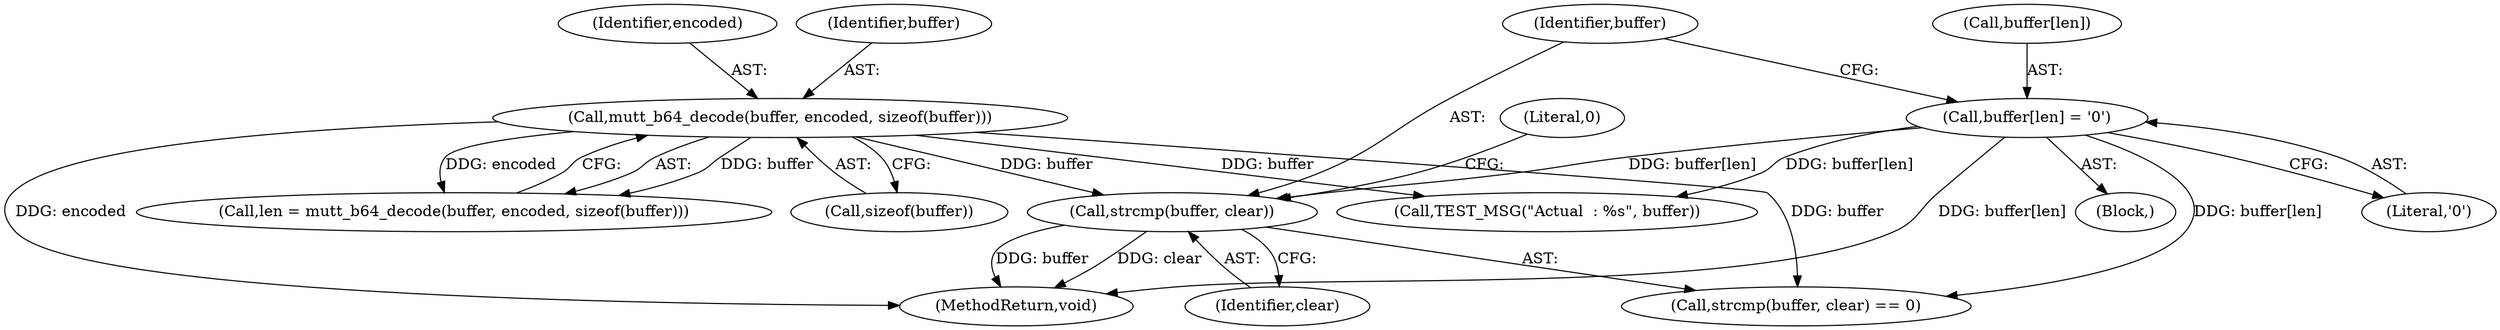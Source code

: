 digraph "0_neomutt_6f163e07ae68654d7ac5268cbb7565f6df79ad85_3@API" {
"1000140" [label="(Call,strcmp(buffer, clear))"];
"1000107" [label="(Call,mutt_b64_decode(buffer, encoded, sizeof(buffer)))"];
"1000131" [label="(Call,buffer[len] = '\0')"];
"1000105" [label="(Call,len = mutt_b64_decode(buffer, encoded, sizeof(buffer)))"];
"1000148" [label="(Call,TEST_MSG(\"Actual  : %s\", buffer))"];
"1000131" [label="(Call,buffer[len] = '\0')"];
"1000132" [label="(Call,buffer[len])"];
"1000151" [label="(MethodReturn,void)"];
"1000110" [label="(Call,sizeof(buffer))"];
"1000108" [label="(Identifier,buffer)"];
"1000140" [label="(Call,strcmp(buffer, clear))"];
"1000141" [label="(Identifier,buffer)"];
"1000142" [label="(Identifier,clear)"];
"1000107" [label="(Call,mutt_b64_decode(buffer, encoded, sizeof(buffer)))"];
"1000109" [label="(Identifier,encoded)"];
"1000135" [label="(Literal,'\0')"];
"1000139" [label="(Call,strcmp(buffer, clear) == 0)"];
"1000143" [label="(Literal,0)"];
"1000102" [label="(Block,)"];
"1000140" -> "1000139"  [label="AST: "];
"1000140" -> "1000142"  [label="CFG: "];
"1000141" -> "1000140"  [label="AST: "];
"1000142" -> "1000140"  [label="AST: "];
"1000143" -> "1000140"  [label="CFG: "];
"1000140" -> "1000151"  [label="DDG: clear"];
"1000140" -> "1000151"  [label="DDG: buffer"];
"1000107" -> "1000140"  [label="DDG: buffer"];
"1000131" -> "1000140"  [label="DDG: buffer[len]"];
"1000107" -> "1000105"  [label="AST: "];
"1000107" -> "1000110"  [label="CFG: "];
"1000108" -> "1000107"  [label="AST: "];
"1000109" -> "1000107"  [label="AST: "];
"1000110" -> "1000107"  [label="AST: "];
"1000105" -> "1000107"  [label="CFG: "];
"1000107" -> "1000151"  [label="DDG: encoded"];
"1000107" -> "1000105"  [label="DDG: buffer"];
"1000107" -> "1000105"  [label="DDG: encoded"];
"1000107" -> "1000139"  [label="DDG: buffer"];
"1000107" -> "1000148"  [label="DDG: buffer"];
"1000131" -> "1000102"  [label="AST: "];
"1000131" -> "1000135"  [label="CFG: "];
"1000132" -> "1000131"  [label="AST: "];
"1000135" -> "1000131"  [label="AST: "];
"1000141" -> "1000131"  [label="CFG: "];
"1000131" -> "1000151"  [label="DDG: buffer[len]"];
"1000131" -> "1000139"  [label="DDG: buffer[len]"];
"1000131" -> "1000148"  [label="DDG: buffer[len]"];
}
